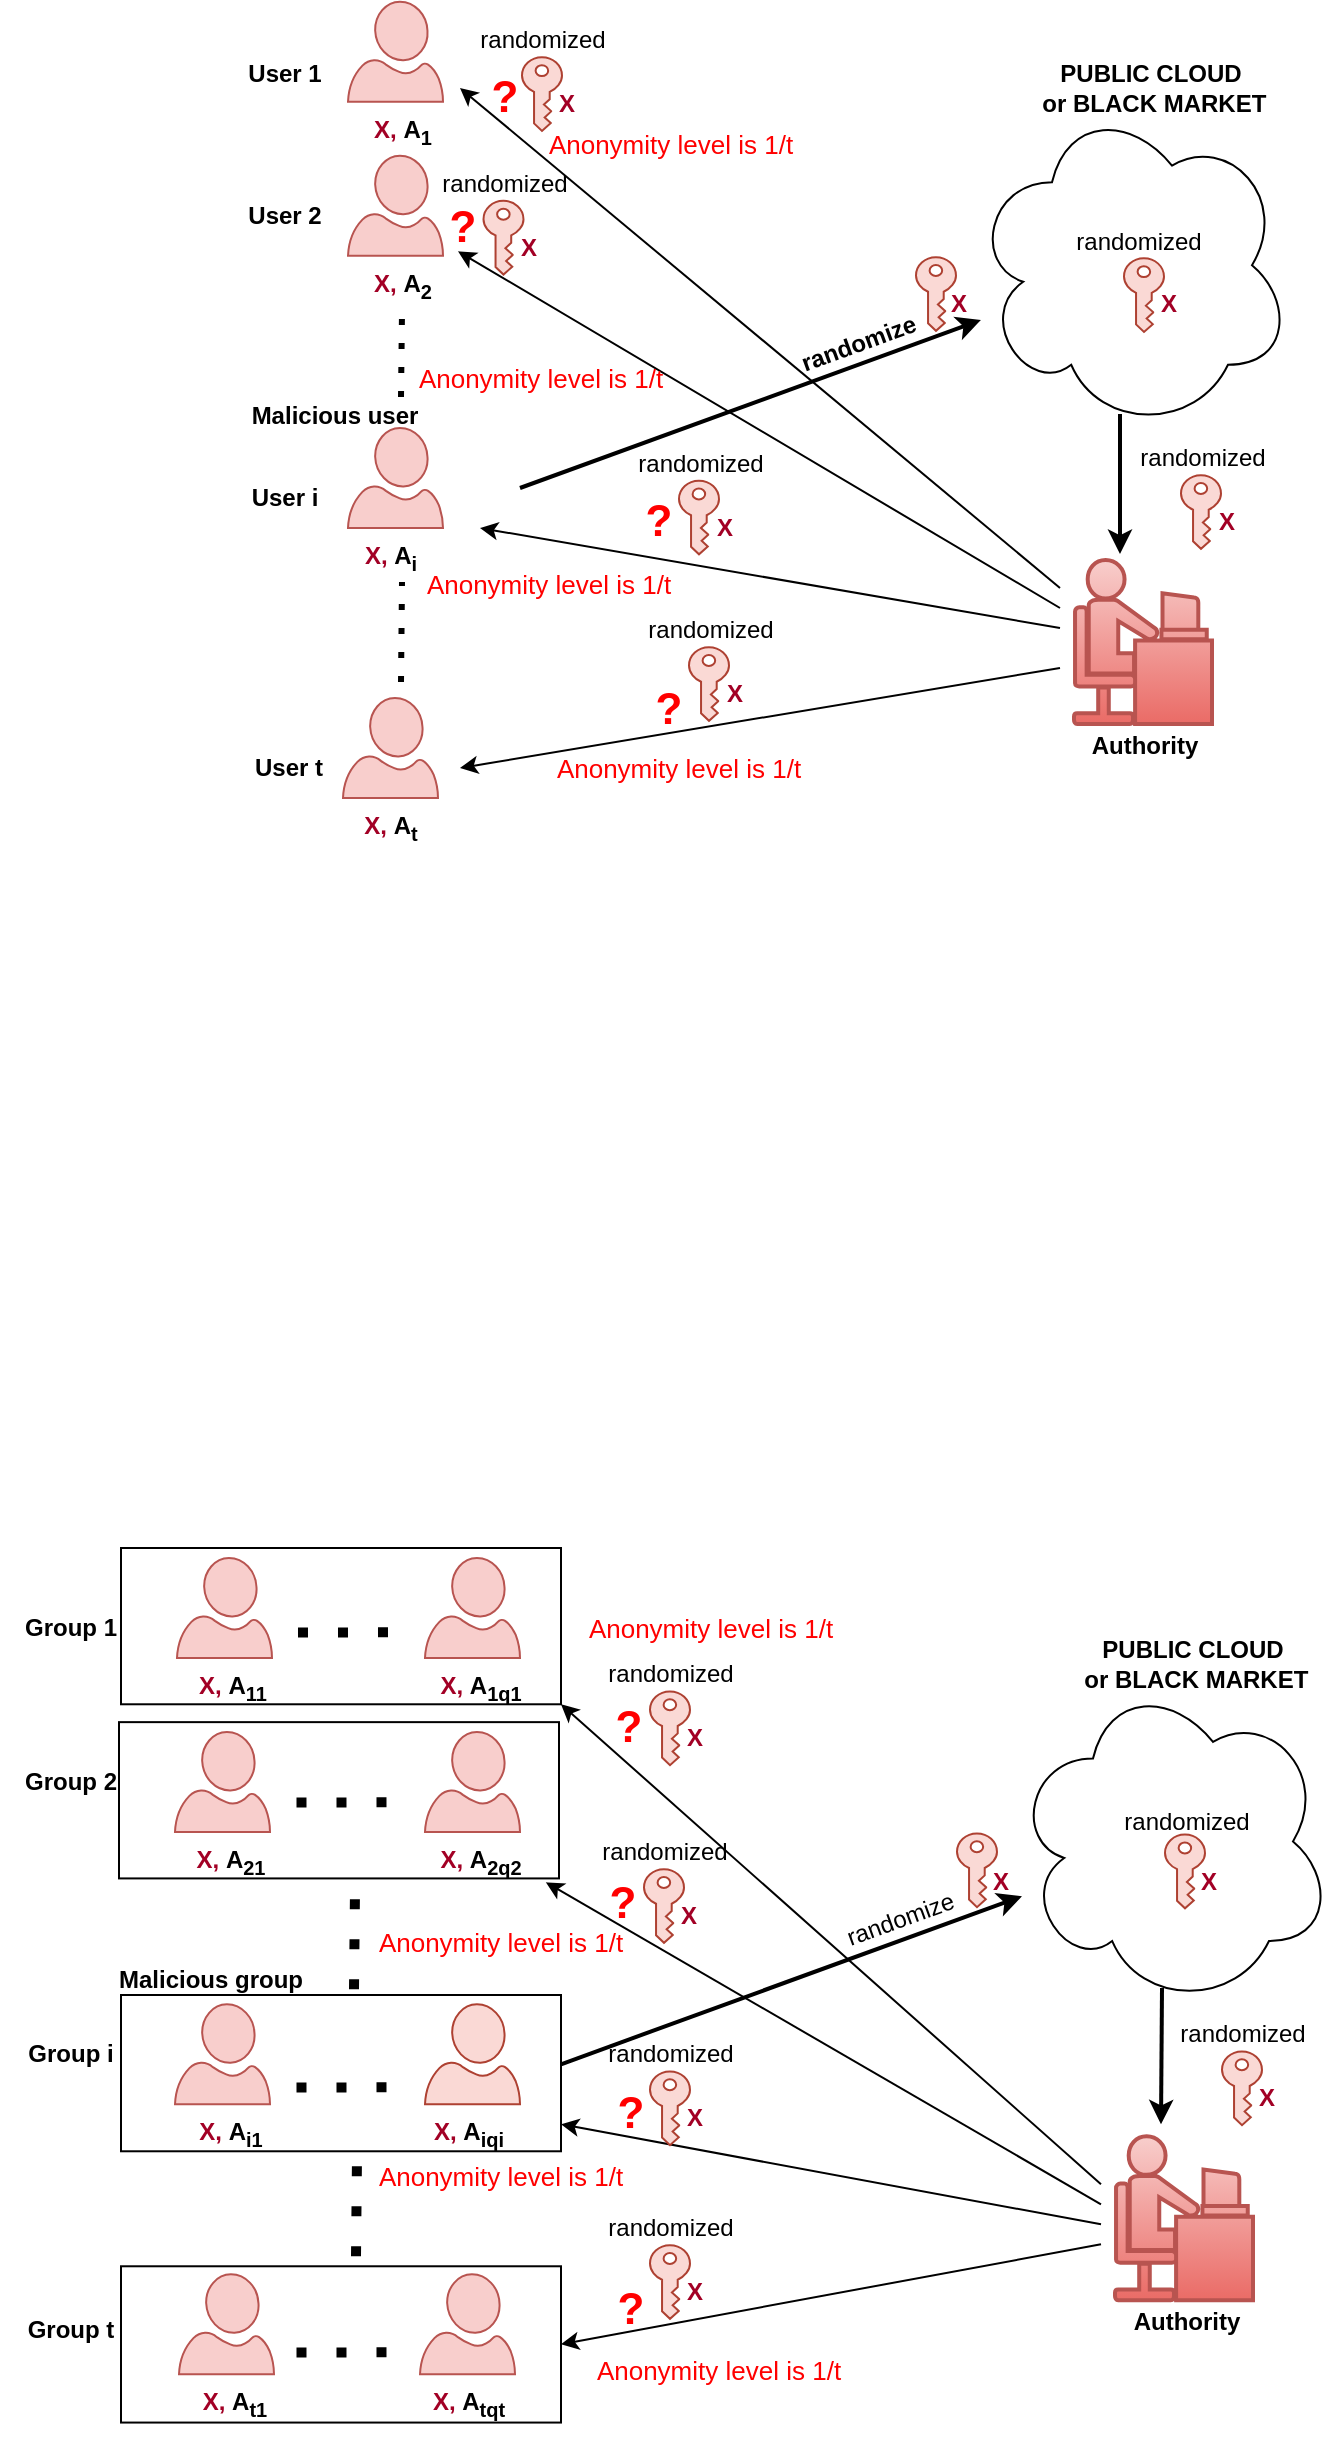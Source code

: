 <mxfile version="26.1.1">
  <diagram name="Page-1" id="0easuJHs2qrHBscQRiWS">
    <mxGraphModel dx="1783" dy="551" grid="1" gridSize="10" guides="1" tooltips="1" connect="1" arrows="1" fold="1" page="1" pageScale="1" pageWidth="827" pageHeight="1169" math="0" shadow="0">
      <root>
        <mxCell id="0" />
        <mxCell id="1" parent="0" />
        <mxCell id="UF0n6Xu2Qbzrm_0WNL3c-2" value="" style="ellipse;shape=cloud;whiteSpace=wrap;html=1;" parent="1" vertex="1">
          <mxGeometry x="466" y="285.58" width="160" height="166" as="geometry" />
        </mxCell>
        <mxCell id="UF0n6Xu2Qbzrm_0WNL3c-3" value="" style="verticalLabelPosition=bottom;html=1;verticalAlign=top;align=center;strokeColor=#b85450;fillColor=#f8cecc;shape=mxgraph.azure.user;" parent="1" vertex="1">
          <mxGeometry x="154" y="236.86" width="47.5" height="50" as="geometry" />
        </mxCell>
        <mxCell id="UF0n6Xu2Qbzrm_0WNL3c-4" value="" style="verticalLabelPosition=bottom;html=1;verticalAlign=top;align=center;strokeColor=#b85450;fillColor=#f8cecc;shape=mxgraph.azure.user;" parent="1" vertex="1">
          <mxGeometry x="154" y="450" width="47.5" height="50" as="geometry" />
        </mxCell>
        <mxCell id="UF0n6Xu2Qbzrm_0WNL3c-5" value="" style="verticalLabelPosition=bottom;html=1;verticalAlign=top;align=center;strokeColor=#b85450;fillColor=#f8cecc;shape=mxgraph.azure.user;" parent="1" vertex="1">
          <mxGeometry x="151.5" y="585" width="47.5" height="50" as="geometry" />
        </mxCell>
        <mxCell id="UF0n6Xu2Qbzrm_0WNL3c-30" value="&lt;font color=&quot;#a20025&quot;&gt;X,&lt;/font&gt;&amp;nbsp;A&lt;sub&gt;1&lt;/sub&gt;" style="text;html=1;align=center;verticalAlign=middle;resizable=0;points=[];autosize=1;strokeColor=none;fillColor=none;fontStyle=1" parent="1" vertex="1">
          <mxGeometry x="156" y="286.86" width="50" height="30" as="geometry" />
        </mxCell>
        <mxCell id="UF0n6Xu2Qbzrm_0WNL3c-37" value="" style="sketch=0;pointerEvents=1;shadow=0;dashed=0;html=1;strokeColor=#ae4132;labelPosition=center;verticalLabelPosition=bottom;verticalAlign=top;outlineConnect=0;align=center;shape=mxgraph.office.security.key_permissions;fillColor=#fad9d5;rotation=0;" parent="1" vertex="1">
          <mxGeometry x="542" y="365.15" width="20" height="36.85" as="geometry" />
        </mxCell>
        <mxCell id="UF0n6Xu2Qbzrm_0WNL3c-39" value="PUBLIC CLOUD&lt;div&gt;&amp;nbsp;or BLACK MARKET&lt;/div&gt;" style="text;html=1;align=center;verticalAlign=middle;resizable=0;points=[];autosize=1;strokeColor=none;fillColor=none;fontStyle=1" parent="1" vertex="1">
          <mxGeometry x="490" y="259.86" width="130" height="40" as="geometry" />
        </mxCell>
        <mxCell id="UF0n6Xu2Qbzrm_0WNL3c-41" value="randomized" style="text;html=1;align=center;verticalAlign=middle;resizable=0;points=[];autosize=1;strokeColor=none;fillColor=none;fontStyle=0" parent="1" vertex="1">
          <mxGeometry x="504" y="342" width="90" height="30" as="geometry" />
        </mxCell>
        <mxCell id="UF0n6Xu2Qbzrm_0WNL3c-53" value="" style="sketch=0;pointerEvents=1;shadow=0;dashed=0;html=1;strokeColor=#ae4132;labelPosition=center;verticalLabelPosition=bottom;verticalAlign=top;outlineConnect=0;align=center;shape=mxgraph.office.security.key_permissions;fillColor=#fad9d5;rotation=0;" parent="1" vertex="1">
          <mxGeometry x="438" y="364.57" width="20" height="36.85" as="geometry" />
        </mxCell>
        <mxCell id="UF0n6Xu2Qbzrm_0WNL3c-54" value="&lt;font color=&quot;#a20025&quot;&gt;X&lt;/font&gt;" style="text;html=1;align=center;verticalAlign=middle;resizable=0;points=[];autosize=1;strokeColor=none;fillColor=none;fontStyle=1" parent="1" vertex="1">
          <mxGeometry x="444" y="373.42" width="30" height="30" as="geometry" />
        </mxCell>
        <mxCell id="UF0n6Xu2Qbzrm_0WNL3c-55" value="" style="endArrow=classic;html=1;rounded=0;strokeWidth=2;" parent="1" target="UF0n6Xu2Qbzrm_0WNL3c-2" edge="1">
          <mxGeometry width="50" height="50" relative="1" as="geometry">
            <mxPoint x="240" y="480" as="sourcePoint" />
            <mxPoint x="515" y="452.75" as="targetPoint" />
          </mxGeometry>
        </mxCell>
        <mxCell id="UF0n6Xu2Qbzrm_0WNL3c-58" value="randomize" style="text;html=1;align=center;verticalAlign=middle;resizable=0;points=[];autosize=1;strokeColor=none;fillColor=none;fontStyle=1;rotation=-20;" parent="1" vertex="1">
          <mxGeometry x="369" y="393.15" width="80" height="30" as="geometry" />
        </mxCell>
        <mxCell id="-3d-z_0FP5NBYgMmmERz-1" value="&lt;font color=&quot;#a20025&quot;&gt;X,&lt;/font&gt;&amp;nbsp;A&lt;sub&gt;i&lt;/sub&gt;" style="text;html=1;align=center;verticalAlign=middle;resizable=0;points=[];autosize=1;strokeColor=none;fillColor=none;fontStyle=1" parent="1" vertex="1">
          <mxGeometry x="150.25" y="500" width="50" height="30" as="geometry" />
        </mxCell>
        <mxCell id="-3d-z_0FP5NBYgMmmERz-2" value="&lt;font color=&quot;#a20025&quot;&gt;X,&lt;/font&gt;&amp;nbsp;A&lt;sub&gt;t&lt;/sub&gt;" style="text;html=1;align=center;verticalAlign=middle;resizable=0;points=[];autosize=1;strokeColor=none;fillColor=none;fontStyle=1" parent="1" vertex="1">
          <mxGeometry x="150.25" y="635" width="50" height="30" as="geometry" />
        </mxCell>
        <mxCell id="-3d-z_0FP5NBYgMmmERz-3" value="Malicious user" style="text;html=1;align=center;verticalAlign=middle;resizable=0;points=[];autosize=1;strokeColor=none;fillColor=none;fontStyle=1" parent="1" vertex="1">
          <mxGeometry x="96.5" y="429" width="100" height="30" as="geometry" />
        </mxCell>
        <mxCell id="-3d-z_0FP5NBYgMmmERz-4" value="" style="verticalLabelPosition=bottom;html=1;verticalAlign=top;align=center;strokeColor=#b85450;fillColor=#f8cecc;shape=mxgraph.azure.user;" parent="1" vertex="1">
          <mxGeometry x="154" y="313.86" width="47.5" height="50" as="geometry" />
        </mxCell>
        <mxCell id="-3d-z_0FP5NBYgMmmERz-5" value="&lt;font color=&quot;#a20025&quot;&gt;X,&lt;/font&gt;&amp;nbsp;A&lt;sub&gt;2&lt;/sub&gt;" style="text;html=1;align=center;verticalAlign=middle;resizable=0;points=[];autosize=1;strokeColor=none;fillColor=none;fontStyle=1" parent="1" vertex="1">
          <mxGeometry x="156" y="363.86" width="50" height="30" as="geometry" />
        </mxCell>
        <mxCell id="-3d-z_0FP5NBYgMmmERz-6" value="" style="shape=mxgraph.cisco.people.androgenous_person;html=1;pointerEvents=1;dashed=0;fillColor=#f8cecc;strokeColor=#b85450;strokeWidth=2;verticalLabelPosition=bottom;verticalAlign=top;align=center;outlineConnect=0;gradientColor=#ea6b66;" parent="1" vertex="1">
          <mxGeometry x="517" y="516" width="69" height="82" as="geometry" />
        </mxCell>
        <mxCell id="-3d-z_0FP5NBYgMmmERz-7" value="&lt;font color=&quot;#a20025&quot;&gt;X&lt;/font&gt;" style="text;html=1;align=center;verticalAlign=middle;resizable=0;points=[];autosize=1;strokeColor=none;fillColor=none;fontStyle=1" parent="1" vertex="1">
          <mxGeometry x="548.5" y="373.42" width="30" height="30" as="geometry" />
        </mxCell>
        <mxCell id="-3d-z_0FP5NBYgMmmERz-9" value="" style="endArrow=classic;html=1;rounded=0;strokeWidth=2;" parent="1" edge="1">
          <mxGeometry width="50" height="50" relative="1" as="geometry">
            <mxPoint x="540" y="443" as="sourcePoint" />
            <mxPoint x="540" y="513" as="targetPoint" />
          </mxGeometry>
        </mxCell>
        <mxCell id="-3d-z_0FP5NBYgMmmERz-10" value="" style="sketch=0;pointerEvents=1;shadow=0;dashed=0;html=1;strokeColor=#ae4132;labelPosition=center;verticalLabelPosition=bottom;verticalAlign=top;outlineConnect=0;align=center;shape=mxgraph.office.security.key_permissions;fillColor=#fad9d5;rotation=0;" parent="1" vertex="1">
          <mxGeometry x="570.5" y="473.57" width="20" height="36.85" as="geometry" />
        </mxCell>
        <mxCell id="-3d-z_0FP5NBYgMmmERz-11" value="&lt;font color=&quot;#a20025&quot;&gt;X&lt;/font&gt;" style="text;html=1;align=center;verticalAlign=middle;resizable=0;points=[];autosize=1;strokeColor=none;fillColor=none;fontStyle=1" parent="1" vertex="1">
          <mxGeometry x="577.5" y="482" width="30" height="30" as="geometry" />
        </mxCell>
        <mxCell id="-3d-z_0FP5NBYgMmmERz-12" value="" style="endArrow=classic;html=1;rounded=0;" parent="1" edge="1">
          <mxGeometry width="50" height="50" relative="1" as="geometry">
            <mxPoint x="510" y="530" as="sourcePoint" />
            <mxPoint x="210" y="280" as="targetPoint" />
          </mxGeometry>
        </mxCell>
        <mxCell id="-3d-z_0FP5NBYgMmmERz-13" value="" style="endArrow=classic;html=1;rounded=0;entryX=1.06;entryY=-0.073;entryDx=0;entryDy=0;entryPerimeter=0;" parent="1" target="-3d-z_0FP5NBYgMmmERz-5" edge="1">
          <mxGeometry width="50" height="50" relative="1" as="geometry">
            <mxPoint x="510" y="540" as="sourcePoint" />
            <mxPoint x="230" y="410" as="targetPoint" />
          </mxGeometry>
        </mxCell>
        <mxCell id="-3d-z_0FP5NBYgMmmERz-14" value="" style="endArrow=classic;html=1;rounded=0;" parent="1" edge="1">
          <mxGeometry width="50" height="50" relative="1" as="geometry">
            <mxPoint x="510" y="550" as="sourcePoint" />
            <mxPoint x="220" y="500" as="targetPoint" />
          </mxGeometry>
        </mxCell>
        <mxCell id="-3d-z_0FP5NBYgMmmERz-15" value="" style="endArrow=classic;html=1;rounded=0;" parent="1" edge="1">
          <mxGeometry width="50" height="50" relative="1" as="geometry">
            <mxPoint x="510" y="570" as="sourcePoint" />
            <mxPoint x="210" y="620" as="targetPoint" />
          </mxGeometry>
        </mxCell>
        <mxCell id="-3d-z_0FP5NBYgMmmERz-16" value="&lt;b&gt;&lt;font color=&quot;#ff0000&quot; style=&quot;font-size: 22px;&quot;&gt;?&lt;/font&gt;&lt;/b&gt;" style="text;html=1;align=center;verticalAlign=middle;resizable=0;points=[];autosize=1;strokeColor=none;fillColor=none;" parent="1" vertex="1">
          <mxGeometry x="211.75" y="264.93" width="40" height="40" as="geometry" />
        </mxCell>
        <mxCell id="-3d-z_0FP5NBYgMmmERz-28" value="&lt;b&gt;&lt;font color=&quot;#ff0000&quot; style=&quot;font-size: 22px;&quot;&gt;?&lt;/font&gt;&lt;/b&gt;" style="text;html=1;align=center;verticalAlign=middle;resizable=0;points=[];autosize=1;strokeColor=none;fillColor=none;" parent="1" vertex="1">
          <mxGeometry x="191.25" y="329.94" width="40" height="40" as="geometry" />
        </mxCell>
        <mxCell id="-3d-z_0FP5NBYgMmmERz-30" value="&lt;b&gt;&lt;font color=&quot;#ff0000&quot; style=&quot;font-size: 22px;&quot;&gt;?&lt;/font&gt;&lt;/b&gt;" style="text;html=1;align=center;verticalAlign=middle;resizable=0;points=[];autosize=1;strokeColor=none;fillColor=none;" parent="1" vertex="1">
          <mxGeometry x="289" y="477.25" width="40" height="40" as="geometry" />
        </mxCell>
        <mxCell id="-3d-z_0FP5NBYgMmmERz-32" value="&lt;b&gt;&lt;font color=&quot;#ff0000&quot; style=&quot;font-size: 22px;&quot;&gt;?&lt;/font&gt;&lt;/b&gt;" style="text;html=1;align=center;verticalAlign=middle;resizable=0;points=[];autosize=1;strokeColor=none;fillColor=none;" parent="1" vertex="1">
          <mxGeometry x="294" y="571" width="40" height="40" as="geometry" />
        </mxCell>
        <mxCell id="-3d-z_0FP5NBYgMmmERz-34" value="Authority" style="text;html=1;align=center;verticalAlign=middle;resizable=0;points=[];autosize=1;strokeColor=none;fillColor=none;fontStyle=1" parent="1" vertex="1">
          <mxGeometry x="517" y="594" width="70" height="30" as="geometry" />
        </mxCell>
        <mxCell id="-3d-z_0FP5NBYgMmmERz-35" value="" style="endArrow=none;dashed=1;html=1;dashPattern=1 3;strokeWidth=3;rounded=0;" parent="1" edge="1">
          <mxGeometry width="50" height="50" relative="1" as="geometry">
            <mxPoint x="180.5" y="577" as="sourcePoint" />
            <mxPoint x="181" y="527" as="targetPoint" />
          </mxGeometry>
        </mxCell>
        <mxCell id="-3d-z_0FP5NBYgMmmERz-36" value="" style="endArrow=none;dashed=1;html=1;dashPattern=1 3;strokeWidth=3;rounded=0;" parent="1" edge="1">
          <mxGeometry width="50" height="50" relative="1" as="geometry">
            <mxPoint x="180.5" y="434.5" as="sourcePoint" />
            <mxPoint x="181" y="392" as="targetPoint" />
          </mxGeometry>
        </mxCell>
        <mxCell id="zeulH0I8SyOPekqukRsM-10" value="" style="rounded=0;whiteSpace=wrap;html=1;" vertex="1" parent="1">
          <mxGeometry x="40.5" y="1369.14" width="220" height="78.14" as="geometry" />
        </mxCell>
        <mxCell id="zeulH0I8SyOPekqukRsM-11" value="" style="rounded=0;whiteSpace=wrap;html=1;" vertex="1" parent="1">
          <mxGeometry x="40.5" y="1233.5" width="220" height="78.14" as="geometry" />
        </mxCell>
        <mxCell id="zeulH0I8SyOPekqukRsM-12" value="" style="rounded=0;whiteSpace=wrap;html=1;" vertex="1" parent="1">
          <mxGeometry x="39.5" y="1097.07" width="220" height="78.14" as="geometry" />
        </mxCell>
        <mxCell id="zeulH0I8SyOPekqukRsM-13" value="" style="rounded=0;whiteSpace=wrap;html=1;" vertex="1" parent="1">
          <mxGeometry x="40.5" y="1010" width="220" height="78.14" as="geometry" />
        </mxCell>
        <mxCell id="zeulH0I8SyOPekqukRsM-14" value="" style="ellipse;shape=cloud;whiteSpace=wrap;html=1;" vertex="1" parent="1">
          <mxGeometry x="486.5" y="1073.72" width="160" height="166" as="geometry" />
        </mxCell>
        <mxCell id="zeulH0I8SyOPekqukRsM-15" value="" style="verticalLabelPosition=bottom;html=1;verticalAlign=top;align=center;strokeColor=#b85450;fillColor=#f8cecc;shape=mxgraph.azure.user;" vertex="1" parent="1">
          <mxGeometry x="192.5" y="1015" width="47.5" height="50" as="geometry" />
        </mxCell>
        <mxCell id="zeulH0I8SyOPekqukRsM-16" value="" style="verticalLabelPosition=bottom;html=1;verticalAlign=top;align=center;strokeColor=#ae4132;fillColor=#fad9d5;shape=mxgraph.azure.user;" vertex="1" parent="1">
          <mxGeometry x="192.5" y="1238.14" width="47.5" height="50" as="geometry" />
        </mxCell>
        <mxCell id="zeulH0I8SyOPekqukRsM-17" value="" style="verticalLabelPosition=bottom;html=1;verticalAlign=top;align=center;strokeColor=#b85450;fillColor=#f8cecc;shape=mxgraph.azure.user;" vertex="1" parent="1">
          <mxGeometry x="190" y="1373.14" width="47.5" height="50" as="geometry" />
        </mxCell>
        <mxCell id="zeulH0I8SyOPekqukRsM-18" value="&lt;font color=&quot;#a20025&quot;&gt;X,&lt;/font&gt;&amp;nbsp;A&lt;sub&gt;1q1&lt;/sub&gt;" style="text;html=1;align=center;verticalAlign=middle;resizable=0;points=[];autosize=1;strokeColor=none;fillColor=none;fontStyle=1" vertex="1" parent="1">
          <mxGeometry x="189.5" y="1065" width="60" height="30" as="geometry" />
        </mxCell>
        <mxCell id="zeulH0I8SyOPekqukRsM-19" value="" style="sketch=0;pointerEvents=1;shadow=0;dashed=0;html=1;strokeColor=#ae4132;labelPosition=center;verticalLabelPosition=bottom;verticalAlign=top;outlineConnect=0;align=center;shape=mxgraph.office.security.key_permissions;fillColor=#fad9d5;rotation=0;" vertex="1" parent="1">
          <mxGeometry x="562.5" y="1153.29" width="20" height="36.85" as="geometry" />
        </mxCell>
        <mxCell id="zeulH0I8SyOPekqukRsM-20" value="PUBLIC CLOUD&lt;div&gt;&amp;nbsp;or BLACK MARKET&lt;/div&gt;" style="text;html=1;align=center;verticalAlign=middle;resizable=0;points=[];autosize=1;strokeColor=none;fillColor=none;fontStyle=1" vertex="1" parent="1">
          <mxGeometry x="510.5" y="1048.0" width="130" height="40" as="geometry" />
        </mxCell>
        <mxCell id="zeulH0I8SyOPekqukRsM-21" value="randomized" style="text;html=1;align=center;verticalAlign=middle;resizable=0;points=[];autosize=1;strokeColor=none;fillColor=none;fontStyle=0" vertex="1" parent="1">
          <mxGeometry x="527.5" y="1131.56" width="90" height="30" as="geometry" />
        </mxCell>
        <mxCell id="zeulH0I8SyOPekqukRsM-22" value="" style="sketch=0;pointerEvents=1;shadow=0;dashed=0;html=1;strokeColor=#ae4132;labelPosition=center;verticalLabelPosition=bottom;verticalAlign=top;outlineConnect=0;align=center;shape=mxgraph.office.security.key_permissions;fillColor=#fad9d5;rotation=0;" vertex="1" parent="1">
          <mxGeometry x="458.5" y="1152.71" width="20" height="36.85" as="geometry" />
        </mxCell>
        <mxCell id="zeulH0I8SyOPekqukRsM-23" value="&lt;font color=&quot;#a20025&quot;&gt;X&lt;/font&gt;" style="text;html=1;align=center;verticalAlign=middle;resizable=0;points=[];autosize=1;strokeColor=none;fillColor=none;fontStyle=1" vertex="1" parent="1">
          <mxGeometry x="464.5" y="1161.56" width="30" height="30" as="geometry" />
        </mxCell>
        <mxCell id="zeulH0I8SyOPekqukRsM-24" value="" style="endArrow=classic;html=1;rounded=0;strokeWidth=2;" edge="1" parent="1" target="zeulH0I8SyOPekqukRsM-14">
          <mxGeometry width="50" height="50" relative="1" as="geometry">
            <mxPoint x="260.5" y="1268.14" as="sourcePoint" />
            <mxPoint x="535.5" y="1240.89" as="targetPoint" />
          </mxGeometry>
        </mxCell>
        <mxCell id="zeulH0I8SyOPekqukRsM-25" value="randomize" style="text;html=1;align=center;verticalAlign=middle;resizable=0;points=[];autosize=1;strokeColor=none;fillColor=none;fontStyle=0;rotation=-20;" vertex="1" parent="1">
          <mxGeometry x="389.5" y="1181.29" width="80" height="30" as="geometry" />
        </mxCell>
        <mxCell id="zeulH0I8SyOPekqukRsM-26" value="&lt;font color=&quot;#a20025&quot;&gt;X,&lt;/font&gt;&amp;nbsp;A&lt;sub&gt;iqi&lt;/sub&gt;" style="text;html=1;align=center;verticalAlign=middle;resizable=0;points=[];autosize=1;strokeColor=none;fillColor=none;fontStyle=1" vertex="1" parent="1">
          <mxGeometry x="183.75" y="1288.14" width="60" height="30" as="geometry" />
        </mxCell>
        <mxCell id="zeulH0I8SyOPekqukRsM-27" value="&lt;font color=&quot;#a20025&quot;&gt;X,&lt;/font&gt;&amp;nbsp;A&lt;sub&gt;tqt&lt;/sub&gt;" style="text;html=1;align=center;verticalAlign=middle;resizable=0;points=[];autosize=1;strokeColor=none;fillColor=none;fontStyle=1" vertex="1" parent="1">
          <mxGeometry x="183.75" y="1423.14" width="60" height="30" as="geometry" />
        </mxCell>
        <mxCell id="zeulH0I8SyOPekqukRsM-28" value="Malicious group" style="text;html=1;align=center;verticalAlign=middle;resizable=0;points=[];autosize=1;strokeColor=none;fillColor=none;fontStyle=1" vertex="1" parent="1">
          <mxGeometry x="30" y="1211.14" width="110" height="30" as="geometry" />
        </mxCell>
        <mxCell id="zeulH0I8SyOPekqukRsM-29" value="" style="verticalLabelPosition=bottom;html=1;verticalAlign=top;align=center;strokeColor=#b85450;fillColor=#f8cecc;shape=mxgraph.azure.user;" vertex="1" parent="1">
          <mxGeometry x="192.5" y="1102" width="47.5" height="50" as="geometry" />
        </mxCell>
        <mxCell id="zeulH0I8SyOPekqukRsM-30" value="&lt;font color=&quot;#a20025&quot;&gt;X,&lt;/font&gt;&amp;nbsp;A&lt;sub&gt;2q2&lt;/sub&gt;" style="text;html=1;align=center;verticalAlign=middle;resizable=0;points=[];autosize=1;strokeColor=none;fillColor=none;fontStyle=1" vertex="1" parent="1">
          <mxGeometry x="189.5" y="1152" width="60" height="30" as="geometry" />
        </mxCell>
        <mxCell id="zeulH0I8SyOPekqukRsM-31" value="" style="shape=mxgraph.cisco.people.androgenous_person;html=1;pointerEvents=1;dashed=0;fillColor=#f8cecc;strokeColor=#b85450;strokeWidth=2;verticalLabelPosition=bottom;verticalAlign=top;align=center;outlineConnect=0;gradientColor=#ea6b66;" vertex="1" parent="1">
          <mxGeometry x="537.5" y="1304.14" width="69" height="82" as="geometry" />
        </mxCell>
        <mxCell id="zeulH0I8SyOPekqukRsM-32" value="&lt;font color=&quot;#a20025&quot;&gt;X&lt;/font&gt;" style="text;html=1;align=center;verticalAlign=middle;resizable=0;points=[];autosize=1;strokeColor=none;fillColor=none;fontStyle=1" vertex="1" parent="1">
          <mxGeometry x="569" y="1161.56" width="30" height="30" as="geometry" />
        </mxCell>
        <mxCell id="zeulH0I8SyOPekqukRsM-33" value="" style="endArrow=classic;html=1;rounded=0;strokeWidth=2;" edge="1" parent="1">
          <mxGeometry width="50" height="50" relative="1" as="geometry">
            <mxPoint x="561" y="1230" as="sourcePoint" />
            <mxPoint x="560.5" y="1298.14" as="targetPoint" />
          </mxGeometry>
        </mxCell>
        <mxCell id="zeulH0I8SyOPekqukRsM-34" value="" style="sketch=0;pointerEvents=1;shadow=0;dashed=0;html=1;strokeColor=#ae4132;labelPosition=center;verticalLabelPosition=bottom;verticalAlign=top;outlineConnect=0;align=center;shape=mxgraph.office.security.key_permissions;fillColor=#fad9d5;rotation=0;" vertex="1" parent="1">
          <mxGeometry x="591" y="1261.71" width="20" height="36.85" as="geometry" />
        </mxCell>
        <mxCell id="zeulH0I8SyOPekqukRsM-35" value="&lt;font color=&quot;#a20025&quot;&gt;X&lt;/font&gt;" style="text;html=1;align=center;verticalAlign=middle;resizable=0;points=[];autosize=1;strokeColor=none;fillColor=none;fontStyle=1" vertex="1" parent="1">
          <mxGeometry x="598" y="1270.14" width="30" height="30" as="geometry" />
        </mxCell>
        <mxCell id="zeulH0I8SyOPekqukRsM-36" value="" style="endArrow=classic;html=1;rounded=0;entryX=1;entryY=1;entryDx=0;entryDy=0;" edge="1" parent="1" target="zeulH0I8SyOPekqukRsM-13">
          <mxGeometry width="50" height="50" relative="1" as="geometry">
            <mxPoint x="530.5" y="1328.14" as="sourcePoint" />
            <mxPoint x="252.5" y="1120.14" as="targetPoint" />
          </mxGeometry>
        </mxCell>
        <mxCell id="zeulH0I8SyOPekqukRsM-37" value="" style="endArrow=classic;html=1;rounded=0;entryX=1.057;entryY=0.838;entryDx=0;entryDy=0;entryPerimeter=0;" edge="1" parent="1" target="zeulH0I8SyOPekqukRsM-30">
          <mxGeometry width="50" height="50" relative="1" as="geometry">
            <mxPoint x="530.5" y="1338.14" as="sourcePoint" />
            <mxPoint x="250.5" y="1198.14" as="targetPoint" />
          </mxGeometry>
        </mxCell>
        <mxCell id="zeulH0I8SyOPekqukRsM-38" value="" style="endArrow=classic;html=1;rounded=0;" edge="1" parent="1">
          <mxGeometry width="50" height="50" relative="1" as="geometry">
            <mxPoint x="530.5" y="1348.14" as="sourcePoint" />
            <mxPoint x="260.5" y="1298.14" as="targetPoint" />
          </mxGeometry>
        </mxCell>
        <mxCell id="zeulH0I8SyOPekqukRsM-39" value="" style="endArrow=classic;html=1;rounded=0;" edge="1" parent="1">
          <mxGeometry width="50" height="50" relative="1" as="geometry">
            <mxPoint x="530.5" y="1358.14" as="sourcePoint" />
            <mxPoint x="260.5" y="1408.14" as="targetPoint" />
          </mxGeometry>
        </mxCell>
        <mxCell id="zeulH0I8SyOPekqukRsM-40" value="&lt;b&gt;&lt;font color=&quot;#ff0000&quot; style=&quot;font-size: 22px;&quot;&gt;?&lt;/font&gt;&lt;/b&gt;" style="text;html=1;align=center;verticalAlign=middle;resizable=0;points=[];autosize=1;strokeColor=none;fillColor=none;" vertex="1" parent="1">
          <mxGeometry x="273.5" y="1080.14" width="40" height="40" as="geometry" />
        </mxCell>
        <mxCell id="zeulH0I8SyOPekqukRsM-41" value="&lt;font style=&quot;caret-color: rgb(255, 0, 0); color: rgb(255, 0, 0); font-weight: 400; font-size: 13px;&quot;&gt;Anonymity level is&lt;/font&gt;&lt;span style=&quot;caret-color: rgb(255, 0, 0); color: rgb(255, 0, 0); font-weight: 400; font-size: 13px;&quot;&gt;&amp;nbsp;1/t&lt;/span&gt;" style="text;html=1;align=center;verticalAlign=middle;resizable=0;points=[];autosize=1;strokeColor=none;fillColor=none;fontStyle=1" vertex="1" parent="1">
          <mxGeometry x="259.5" y="1035.0" width="150" height="30" as="geometry" />
        </mxCell>
        <mxCell id="zeulH0I8SyOPekqukRsM-42" value="randomized" style="text;html=1;align=center;verticalAlign=middle;resizable=0;points=[];autosize=1;strokeColor=none;fillColor=none;fontStyle=0" vertex="1" parent="1">
          <mxGeometry x="556" y="1238.14" width="90" height="30" as="geometry" />
        </mxCell>
        <mxCell id="zeulH0I8SyOPekqukRsM-43" value="&lt;b&gt;&lt;font color=&quot;#ff0000&quot; style=&quot;font-size: 22px;&quot;&gt;?&lt;/font&gt;&lt;/b&gt;" style="text;html=1;align=center;verticalAlign=middle;resizable=0;points=[];autosize=1;strokeColor=none;fillColor=none;" vertex="1" parent="1">
          <mxGeometry x="270.5" y="1167.64" width="40" height="40" as="geometry" />
        </mxCell>
        <mxCell id="zeulH0I8SyOPekqukRsM-44" value="&lt;font style=&quot;caret-color: rgb(255, 0, 0); color: rgb(255, 0, 0); font-weight: 400; font-size: 13px;&quot;&gt;Anonymity level is&lt;/font&gt;&lt;span style=&quot;caret-color: rgb(255, 0, 0); color: rgb(255, 0, 0); font-weight: 400; font-size: 13px;&quot;&gt;&amp;nbsp;1/t&lt;/span&gt;" style="text;html=1;align=center;verticalAlign=middle;resizable=0;points=[];autosize=1;strokeColor=none;fillColor=none;fontStyle=1" vertex="1" parent="1">
          <mxGeometry x="155" y="1191.56" width="150" height="30" as="geometry" />
        </mxCell>
        <mxCell id="zeulH0I8SyOPekqukRsM-45" value="&lt;b&gt;&lt;font color=&quot;#ff0000&quot; style=&quot;font-size: 22px;&quot;&gt;?&lt;/font&gt;&lt;/b&gt;" style="text;html=1;align=center;verticalAlign=middle;resizable=0;points=[];autosize=1;strokeColor=none;fillColor=none;" vertex="1" parent="1">
          <mxGeometry x="274.5" y="1272.64" width="40" height="40" as="geometry" />
        </mxCell>
        <mxCell id="zeulH0I8SyOPekqukRsM-46" value="&lt;span style=&quot;color: rgb(255, 0, 0);&quot;&gt;&lt;font style=&quot;font-weight: 400; font-size: 13px;&quot;&gt;Anonymity level is&lt;/font&gt;&lt;span style=&quot;font-weight: 400; font-size: 13px; color: rgb(255, 0, 0);&quot;&gt;&amp;nbsp;1/t&lt;/span&gt;&lt;/span&gt;" style="text;html=1;align=center;verticalAlign=middle;resizable=0;points=[];autosize=1;strokeColor=none;fillColor=none;fontStyle=1" vertex="1" parent="1">
          <mxGeometry x="155" y="1308.56" width="150" height="30" as="geometry" />
        </mxCell>
        <mxCell id="zeulH0I8SyOPekqukRsM-47" value="&lt;b&gt;&lt;font color=&quot;#ff0000&quot; style=&quot;font-size: 22px;&quot;&gt;?&lt;/font&gt;&lt;/b&gt;" style="text;html=1;align=center;verticalAlign=middle;resizable=0;points=[];autosize=1;strokeColor=none;fillColor=none;" vertex="1" parent="1">
          <mxGeometry x="274.5" y="1371.14" width="40" height="40" as="geometry" />
        </mxCell>
        <mxCell id="zeulH0I8SyOPekqukRsM-48" value="&lt;font style=&quot;caret-color: rgb(255, 0, 0); color: rgb(255, 0, 0); font-weight: 400; font-size: 13px;&quot;&gt;Anonymity level is&lt;/font&gt;&lt;span style=&quot;caret-color: rgb(255, 0, 0); color: rgb(255, 0, 0); font-weight: 400; font-size: 13px;&quot;&gt;&amp;nbsp;1/t&lt;/span&gt;" style="text;html=1;align=center;verticalAlign=middle;resizable=0;points=[];autosize=1;strokeColor=none;fillColor=none;fontStyle=1" vertex="1" parent="1">
          <mxGeometry x="264" y="1406.14" width="150" height="30" as="geometry" />
        </mxCell>
        <mxCell id="zeulH0I8SyOPekqukRsM-49" value="Authority" style="text;html=1;align=center;verticalAlign=middle;resizable=0;points=[];autosize=1;strokeColor=none;fillColor=none;fontStyle=1" vertex="1" parent="1">
          <mxGeometry x="537.5" y="1382.14" width="70" height="30" as="geometry" />
        </mxCell>
        <mxCell id="zeulH0I8SyOPekqukRsM-50" value="" style="endArrow=none;dashed=1;html=1;dashPattern=1 3;strokeWidth=5;rounded=0;" edge="1" parent="1">
          <mxGeometry width="50" height="50" relative="1" as="geometry">
            <mxPoint x="158" y="1364.14" as="sourcePoint" />
            <mxPoint x="158.5" y="1314.14" as="targetPoint" />
          </mxGeometry>
        </mxCell>
        <mxCell id="zeulH0I8SyOPekqukRsM-51" value="" style="endArrow=none;dashed=1;html=1;dashPattern=1 3;strokeWidth=5;rounded=0;" edge="1" parent="1">
          <mxGeometry width="50" height="50" relative="1" as="geometry">
            <mxPoint x="157" y="1230.64" as="sourcePoint" />
            <mxPoint x="157.5" y="1180.64" as="targetPoint" />
          </mxGeometry>
        </mxCell>
        <mxCell id="zeulH0I8SyOPekqukRsM-52" value="" style="verticalLabelPosition=bottom;html=1;verticalAlign=top;align=center;strokeColor=#b85450;fillColor=#f8cecc;shape=mxgraph.azure.user;" vertex="1" parent="1">
          <mxGeometry x="68.5" y="1015" width="47.5" height="50" as="geometry" />
        </mxCell>
        <mxCell id="zeulH0I8SyOPekqukRsM-53" value="&lt;font color=&quot;#a20025&quot;&gt;X,&lt;/font&gt;&amp;nbsp;A&lt;sub&gt;11&lt;/sub&gt;" style="text;html=1;align=center;verticalAlign=middle;resizable=0;points=[];autosize=1;strokeColor=none;fillColor=none;fontStyle=1" vertex="1" parent="1">
          <mxGeometry x="65.5" y="1065" width="60" height="30" as="geometry" />
        </mxCell>
        <mxCell id="zeulH0I8SyOPekqukRsM-54" value="" style="verticalLabelPosition=bottom;html=1;verticalAlign=top;align=center;strokeColor=#b85450;fillColor=#f8cecc;shape=mxgraph.azure.user;" vertex="1" parent="1">
          <mxGeometry x="67.5" y="1102" width="47.5" height="50" as="geometry" />
        </mxCell>
        <mxCell id="zeulH0I8SyOPekqukRsM-55" value="&lt;font color=&quot;#a20025&quot;&gt;X,&lt;/font&gt;&amp;nbsp;A&lt;sub&gt;21&lt;/sub&gt;" style="text;html=1;align=center;verticalAlign=middle;resizable=0;points=[];autosize=1;strokeColor=none;fillColor=none;fontStyle=1" vertex="1" parent="1">
          <mxGeometry x="64.5" y="1152" width="60" height="30" as="geometry" />
        </mxCell>
        <mxCell id="zeulH0I8SyOPekqukRsM-56" value="" style="verticalLabelPosition=bottom;html=1;verticalAlign=top;align=center;strokeColor=#b85450;fillColor=#f8cecc;shape=mxgraph.azure.user;" vertex="1" parent="1">
          <mxGeometry x="67.5" y="1238.14" width="47.5" height="50" as="geometry" />
        </mxCell>
        <mxCell id="zeulH0I8SyOPekqukRsM-57" value="&lt;font color=&quot;#a20025&quot;&gt;X,&lt;/font&gt;&amp;nbsp;A&lt;sub&gt;i1&lt;/sub&gt;" style="text;html=1;align=center;verticalAlign=middle;resizable=0;points=[];autosize=1;strokeColor=none;fillColor=none;fontStyle=1" vertex="1" parent="1">
          <mxGeometry x="69.5" y="1288.14" width="50" height="30" as="geometry" />
        </mxCell>
        <mxCell id="zeulH0I8SyOPekqukRsM-58" value="" style="verticalLabelPosition=bottom;html=1;verticalAlign=top;align=center;strokeColor=#b85450;fillColor=#f8cecc;shape=mxgraph.azure.user;" vertex="1" parent="1">
          <mxGeometry x="69.5" y="1373.14" width="47.5" height="50" as="geometry" />
        </mxCell>
        <mxCell id="zeulH0I8SyOPekqukRsM-59" value="&lt;font color=&quot;#a20025&quot;&gt;X,&lt;/font&gt;&amp;nbsp;A&lt;sub&gt;t1&lt;/sub&gt;" style="text;html=1;align=center;verticalAlign=middle;resizable=0;points=[];autosize=1;strokeColor=none;fillColor=none;fontStyle=1" vertex="1" parent="1">
          <mxGeometry x="71.5" y="1423.14" width="50" height="30" as="geometry" />
        </mxCell>
        <mxCell id="zeulH0I8SyOPekqukRsM-60" value="" style="endArrow=none;dashed=1;html=1;dashPattern=1 3;strokeWidth=5;rounded=0;" edge="1" parent="1">
          <mxGeometry width="50" height="50" relative="1" as="geometry">
            <mxPoint x="129" y="1052.28" as="sourcePoint" />
            <mxPoint x="179.5" y="1052.14" as="targetPoint" />
          </mxGeometry>
        </mxCell>
        <mxCell id="zeulH0I8SyOPekqukRsM-61" value="" style="endArrow=none;dashed=1;html=1;dashPattern=1 3;strokeWidth=5;rounded=0;" edge="1" parent="1">
          <mxGeometry width="50" height="50" relative="1" as="geometry">
            <mxPoint x="128.25" y="1137.28" as="sourcePoint" />
            <mxPoint x="178.75" y="1137.14" as="targetPoint" />
          </mxGeometry>
        </mxCell>
        <mxCell id="zeulH0I8SyOPekqukRsM-62" value="" style="endArrow=none;dashed=1;html=1;dashPattern=1 3;strokeWidth=5;rounded=0;" edge="1" parent="1">
          <mxGeometry width="50" height="50" relative="1" as="geometry">
            <mxPoint x="128.25" y="1279.78" as="sourcePoint" />
            <mxPoint x="178.75" y="1279.64" as="targetPoint" />
          </mxGeometry>
        </mxCell>
        <mxCell id="zeulH0I8SyOPekqukRsM-63" value="" style="endArrow=none;dashed=1;html=1;dashPattern=1 3;strokeWidth=5;rounded=0;" edge="1" parent="1">
          <mxGeometry width="50" height="50" relative="1" as="geometry">
            <mxPoint x="128.25" y="1412.28" as="sourcePoint" />
            <mxPoint x="178.75" y="1412.14" as="targetPoint" />
          </mxGeometry>
        </mxCell>
        <mxCell id="zeulH0I8SyOPekqukRsM-64" value="Group 1" style="text;html=1;align=center;verticalAlign=middle;resizable=0;points=[];autosize=1;strokeColor=none;fillColor=none;fontStyle=1" vertex="1" parent="1">
          <mxGeometry x="-20" y="1035" width="70" height="30" as="geometry" />
        </mxCell>
        <mxCell id="zeulH0I8SyOPekqukRsM-66" value="Group 2" style="text;html=1;align=center;verticalAlign=middle;resizable=0;points=[];autosize=1;strokeColor=none;fillColor=none;fontStyle=1" vertex="1" parent="1">
          <mxGeometry x="-20" y="1112" width="70" height="30" as="geometry" />
        </mxCell>
        <mxCell id="zeulH0I8SyOPekqukRsM-67" value="Group i" style="text;html=1;align=center;verticalAlign=middle;resizable=0;points=[];autosize=1;strokeColor=none;fillColor=none;fontStyle=1" vertex="1" parent="1">
          <mxGeometry x="-15" y="1248.14" width="60" height="30" as="geometry" />
        </mxCell>
        <mxCell id="zeulH0I8SyOPekqukRsM-68" value="Group t" style="text;html=1;align=center;verticalAlign=middle;resizable=0;points=[];autosize=1;strokeColor=none;fillColor=none;fontStyle=1" vertex="1" parent="1">
          <mxGeometry x="-15" y="1386.14" width="60" height="30" as="geometry" />
        </mxCell>
        <mxCell id="zeulH0I8SyOPekqukRsM-69" value="" style="sketch=0;pointerEvents=1;shadow=0;dashed=0;html=1;strokeColor=#ae4132;labelPosition=center;verticalLabelPosition=bottom;verticalAlign=top;outlineConnect=0;align=center;shape=mxgraph.office.security.key_permissions;fillColor=#fad9d5;rotation=0;" vertex="1" parent="1">
          <mxGeometry x="305" y="1081.71" width="20" height="36.85" as="geometry" />
        </mxCell>
        <mxCell id="zeulH0I8SyOPekqukRsM-70" value="&lt;font color=&quot;#a20025&quot;&gt;X&lt;/font&gt;" style="text;html=1;align=center;verticalAlign=middle;resizable=0;points=[];autosize=1;strokeColor=none;fillColor=none;fontStyle=1" vertex="1" parent="1">
          <mxGeometry x="312" y="1090.14" width="30" height="30" as="geometry" />
        </mxCell>
        <mxCell id="zeulH0I8SyOPekqukRsM-71" value="randomized" style="text;html=1;align=center;verticalAlign=middle;resizable=0;points=[];autosize=1;strokeColor=none;fillColor=none;fontStyle=0" vertex="1" parent="1">
          <mxGeometry x="270" y="1058.14" width="90" height="30" as="geometry" />
        </mxCell>
        <mxCell id="zeulH0I8SyOPekqukRsM-72" value="" style="sketch=0;pointerEvents=1;shadow=0;dashed=0;html=1;strokeColor=#ae4132;labelPosition=center;verticalLabelPosition=bottom;verticalAlign=top;outlineConnect=0;align=center;shape=mxgraph.office.security.key_permissions;fillColor=#fad9d5;rotation=0;" vertex="1" parent="1">
          <mxGeometry x="302" y="1170.57" width="20" height="36.85" as="geometry" />
        </mxCell>
        <mxCell id="zeulH0I8SyOPekqukRsM-73" value="&lt;font color=&quot;#a20025&quot;&gt;X&lt;/font&gt;" style="text;html=1;align=center;verticalAlign=middle;resizable=0;points=[];autosize=1;strokeColor=none;fillColor=none;fontStyle=1" vertex="1" parent="1">
          <mxGeometry x="309" y="1179.0" width="30" height="30" as="geometry" />
        </mxCell>
        <mxCell id="zeulH0I8SyOPekqukRsM-74" value="randomized" style="text;html=1;align=center;verticalAlign=middle;resizable=0;points=[];autosize=1;strokeColor=none;fillColor=none;fontStyle=0" vertex="1" parent="1">
          <mxGeometry x="267" y="1147.0" width="90" height="30" as="geometry" />
        </mxCell>
        <mxCell id="zeulH0I8SyOPekqukRsM-75" value="" style="sketch=0;pointerEvents=1;shadow=0;dashed=0;html=1;strokeColor=#ae4132;labelPosition=center;verticalLabelPosition=bottom;verticalAlign=top;outlineConnect=0;align=center;shape=mxgraph.office.security.key_permissions;fillColor=#fad9d5;rotation=0;" vertex="1" parent="1">
          <mxGeometry x="305" y="1271.71" width="20" height="36.85" as="geometry" />
        </mxCell>
        <mxCell id="zeulH0I8SyOPekqukRsM-76" value="&lt;font color=&quot;#a20025&quot;&gt;X&lt;/font&gt;" style="text;html=1;align=center;verticalAlign=middle;resizable=0;points=[];autosize=1;strokeColor=none;fillColor=none;fontStyle=1" vertex="1" parent="1">
          <mxGeometry x="312" y="1280.14" width="30" height="30" as="geometry" />
        </mxCell>
        <mxCell id="zeulH0I8SyOPekqukRsM-77" value="randomized" style="text;html=1;align=center;verticalAlign=middle;resizable=0;points=[];autosize=1;strokeColor=none;fillColor=none;fontStyle=0" vertex="1" parent="1">
          <mxGeometry x="270" y="1248.14" width="90" height="30" as="geometry" />
        </mxCell>
        <mxCell id="zeulH0I8SyOPekqukRsM-78" value="" style="sketch=0;pointerEvents=1;shadow=0;dashed=0;html=1;strokeColor=#ae4132;labelPosition=center;verticalLabelPosition=bottom;verticalAlign=top;outlineConnect=0;align=center;shape=mxgraph.office.security.key_permissions;fillColor=#fad9d5;rotation=0;" vertex="1" parent="1">
          <mxGeometry x="305" y="1358.57" width="20" height="36.85" as="geometry" />
        </mxCell>
        <mxCell id="zeulH0I8SyOPekqukRsM-79" value="&lt;font color=&quot;#a20025&quot;&gt;X&lt;/font&gt;" style="text;html=1;align=center;verticalAlign=middle;resizable=0;points=[];autosize=1;strokeColor=none;fillColor=none;fontStyle=1" vertex="1" parent="1">
          <mxGeometry x="312" y="1367.0" width="30" height="30" as="geometry" />
        </mxCell>
        <mxCell id="zeulH0I8SyOPekqukRsM-80" value="randomized" style="text;html=1;align=center;verticalAlign=middle;resizable=0;points=[];autosize=1;strokeColor=none;fillColor=none;fontStyle=0" vertex="1" parent="1">
          <mxGeometry x="270" y="1335.0" width="90" height="30" as="geometry" />
        </mxCell>
        <mxCell id="zeulH0I8SyOPekqukRsM-82" value="User 1" style="text;html=1;align=center;verticalAlign=middle;resizable=0;points=[];autosize=1;strokeColor=none;fillColor=none;fontStyle=1" vertex="1" parent="1">
          <mxGeometry x="92" y="258" width="60" height="30" as="geometry" />
        </mxCell>
        <mxCell id="zeulH0I8SyOPekqukRsM-83" value="User 2" style="text;html=1;align=center;verticalAlign=middle;resizable=0;points=[];autosize=1;strokeColor=none;fillColor=none;fontStyle=1" vertex="1" parent="1">
          <mxGeometry x="91.5" y="329" width="60" height="30" as="geometry" />
        </mxCell>
        <mxCell id="zeulH0I8SyOPekqukRsM-84" value="User i" style="text;html=1;align=center;verticalAlign=middle;resizable=0;points=[];autosize=1;strokeColor=none;fillColor=none;fontStyle=1" vertex="1" parent="1">
          <mxGeometry x="96.5" y="470" width="50" height="30" as="geometry" />
        </mxCell>
        <mxCell id="zeulH0I8SyOPekqukRsM-85" value="User t" style="text;html=1;align=center;verticalAlign=middle;resizable=0;points=[];autosize=1;strokeColor=none;fillColor=none;fontStyle=1" vertex="1" parent="1">
          <mxGeometry x="94" y="605" width="60" height="30" as="geometry" />
        </mxCell>
        <mxCell id="zeulH0I8SyOPekqukRsM-86" value="randomized" style="text;html=1;align=center;verticalAlign=middle;resizable=0;points=[];autosize=1;strokeColor=none;fillColor=none;fontStyle=0" vertex="1" parent="1">
          <mxGeometry x="536" y="450" width="90" height="30" as="geometry" />
        </mxCell>
        <mxCell id="zeulH0I8SyOPekqukRsM-91" value="" style="sketch=0;pointerEvents=1;shadow=0;dashed=0;html=1;strokeColor=#ae4132;labelPosition=center;verticalLabelPosition=bottom;verticalAlign=top;outlineConnect=0;align=center;shape=mxgraph.office.security.key_permissions;fillColor=#fad9d5;rotation=0;" vertex="1" parent="1">
          <mxGeometry x="324.5" y="559.57" width="20" height="36.85" as="geometry" />
        </mxCell>
        <mxCell id="zeulH0I8SyOPekqukRsM-92" value="&lt;font color=&quot;#a20025&quot;&gt;X&lt;/font&gt;" style="text;html=1;align=center;verticalAlign=middle;resizable=0;points=[];autosize=1;strokeColor=none;fillColor=none;fontStyle=1" vertex="1" parent="1">
          <mxGeometry x="331.5" y="568.0" width="30" height="30" as="geometry" />
        </mxCell>
        <mxCell id="zeulH0I8SyOPekqukRsM-93" value="randomized" style="text;html=1;align=center;verticalAlign=middle;resizable=0;points=[];autosize=1;strokeColor=none;fillColor=none;fontStyle=0" vertex="1" parent="1">
          <mxGeometry x="289.5" y="536.0" width="90" height="30" as="geometry" />
        </mxCell>
        <mxCell id="zeulH0I8SyOPekqukRsM-94" value="" style="sketch=0;pointerEvents=1;shadow=0;dashed=0;html=1;strokeColor=#ae4132;labelPosition=center;verticalLabelPosition=bottom;verticalAlign=top;outlineConnect=0;align=center;shape=mxgraph.office.security.key_permissions;fillColor=#fad9d5;rotation=0;" vertex="1" parent="1">
          <mxGeometry x="319.5" y="476.32" width="20" height="36.85" as="geometry" />
        </mxCell>
        <mxCell id="zeulH0I8SyOPekqukRsM-95" value="&lt;font color=&quot;#a20025&quot;&gt;X&lt;/font&gt;" style="text;html=1;align=center;verticalAlign=middle;resizable=0;points=[];autosize=1;strokeColor=none;fillColor=none;fontStyle=1" vertex="1" parent="1">
          <mxGeometry x="326.5" y="484.75" width="30" height="30" as="geometry" />
        </mxCell>
        <mxCell id="zeulH0I8SyOPekqukRsM-96" value="randomized" style="text;html=1;align=center;verticalAlign=middle;resizable=0;points=[];autosize=1;strokeColor=none;fillColor=none;fontStyle=0" vertex="1" parent="1">
          <mxGeometry x="284.5" y="452.75" width="90" height="30" as="geometry" />
        </mxCell>
        <mxCell id="zeulH0I8SyOPekqukRsM-97" value="" style="sketch=0;pointerEvents=1;shadow=0;dashed=0;html=1;strokeColor=#ae4132;labelPosition=center;verticalLabelPosition=bottom;verticalAlign=top;outlineConnect=0;align=center;shape=mxgraph.office.security.key_permissions;fillColor=#fad9d5;rotation=0;" vertex="1" parent="1">
          <mxGeometry x="221.75" y="336.43" width="20" height="36.85" as="geometry" />
        </mxCell>
        <mxCell id="zeulH0I8SyOPekqukRsM-98" value="&lt;font color=&quot;#a20025&quot;&gt;X&lt;/font&gt;" style="text;html=1;align=center;verticalAlign=middle;resizable=0;points=[];autosize=1;strokeColor=none;fillColor=none;fontStyle=1" vertex="1" parent="1">
          <mxGeometry x="228.75" y="344.86" width="30" height="30" as="geometry" />
        </mxCell>
        <mxCell id="zeulH0I8SyOPekqukRsM-99" value="randomized" style="text;html=1;align=center;verticalAlign=middle;resizable=0;points=[];autosize=1;strokeColor=none;fillColor=none;fontStyle=0" vertex="1" parent="1">
          <mxGeometry x="186.75" y="312.86" width="90" height="30" as="geometry" />
        </mxCell>
        <mxCell id="zeulH0I8SyOPekqukRsM-100" value="" style="sketch=0;pointerEvents=1;shadow=0;dashed=0;html=1;strokeColor=#ae4132;labelPosition=center;verticalLabelPosition=bottom;verticalAlign=top;outlineConnect=0;align=center;shape=mxgraph.office.security.key_permissions;fillColor=#fad9d5;rotation=0;" vertex="1" parent="1">
          <mxGeometry x="241" y="264.64" width="20" height="36.85" as="geometry" />
        </mxCell>
        <mxCell id="zeulH0I8SyOPekqukRsM-101" value="&lt;font color=&quot;#a20025&quot;&gt;X&lt;/font&gt;" style="text;html=1;align=center;verticalAlign=middle;resizable=0;points=[];autosize=1;strokeColor=none;fillColor=none;fontStyle=1" vertex="1" parent="1">
          <mxGeometry x="248" y="273.07" width="30" height="30" as="geometry" />
        </mxCell>
        <mxCell id="zeulH0I8SyOPekqukRsM-102" value="randomized" style="text;html=1;align=center;verticalAlign=middle;resizable=0;points=[];autosize=1;strokeColor=none;fillColor=none;fontStyle=0" vertex="1" parent="1">
          <mxGeometry x="206" y="241.07" width="90" height="30" as="geometry" />
        </mxCell>
        <mxCell id="zeulH0I8SyOPekqukRsM-103" value="&lt;font style=&quot;caret-color: rgb(255, 0, 0); color: rgb(255, 0, 0); font-weight: 400; font-size: 13px;&quot;&gt;Anonymity level is&lt;/font&gt;&lt;span style=&quot;caret-color: rgb(255, 0, 0); color: rgb(255, 0, 0); font-weight: 400; font-size: 13px;&quot;&gt;&amp;nbsp;1/t&lt;/span&gt;" style="text;html=1;align=center;verticalAlign=middle;resizable=0;points=[];autosize=1;strokeColor=none;fillColor=none;fontStyle=1" vertex="1" parent="1">
          <mxGeometry x="243.75" y="605" width="150" height="30" as="geometry" />
        </mxCell>
        <mxCell id="zeulH0I8SyOPekqukRsM-104" value="&lt;font style=&quot;caret-color: rgb(255, 0, 0); color: rgb(255, 0, 0); font-weight: 400; font-size: 13px;&quot;&gt;Anonymity level is&lt;/font&gt;&lt;span style=&quot;caret-color: rgb(255, 0, 0); color: rgb(255, 0, 0); font-weight: 400; font-size: 13px;&quot;&gt;&amp;nbsp;1/t&lt;/span&gt;" style="text;html=1;align=center;verticalAlign=middle;resizable=0;points=[];autosize=1;strokeColor=none;fillColor=none;fontStyle=1" vertex="1" parent="1">
          <mxGeometry x="178.5" y="513" width="150" height="30" as="geometry" />
        </mxCell>
        <mxCell id="zeulH0I8SyOPekqukRsM-105" value="&lt;font style=&quot;caret-color: rgb(255, 0, 0); color: rgb(255, 0, 0); font-weight: 400; font-size: 13px;&quot;&gt;Anonymity level is&lt;/font&gt;&lt;span style=&quot;caret-color: rgb(255, 0, 0); color: rgb(255, 0, 0); font-weight: 400; font-size: 13px;&quot;&gt;&amp;nbsp;1/t&lt;/span&gt;" style="text;html=1;align=center;verticalAlign=middle;resizable=0;points=[];autosize=1;strokeColor=none;fillColor=none;fontStyle=1" vertex="1" parent="1">
          <mxGeometry x="240" y="292.86" width="150" height="30" as="geometry" />
        </mxCell>
        <mxCell id="zeulH0I8SyOPekqukRsM-110" value="&lt;font style=&quot;caret-color: rgb(255, 0, 0); color: rgb(255, 0, 0); font-weight: 400; font-size: 13px;&quot;&gt;Anonymity level is&lt;/font&gt;&lt;span style=&quot;caret-color: rgb(255, 0, 0); color: rgb(255, 0, 0); font-weight: 400; font-size: 13px;&quot;&gt;&amp;nbsp;1/t&lt;/span&gt;" style="text;html=1;align=center;verticalAlign=middle;resizable=0;points=[];autosize=1;strokeColor=none;fillColor=none;fontStyle=1" vertex="1" parent="1">
          <mxGeometry x="174.5" y="410.0" width="150" height="30" as="geometry" />
        </mxCell>
      </root>
    </mxGraphModel>
  </diagram>
</mxfile>
